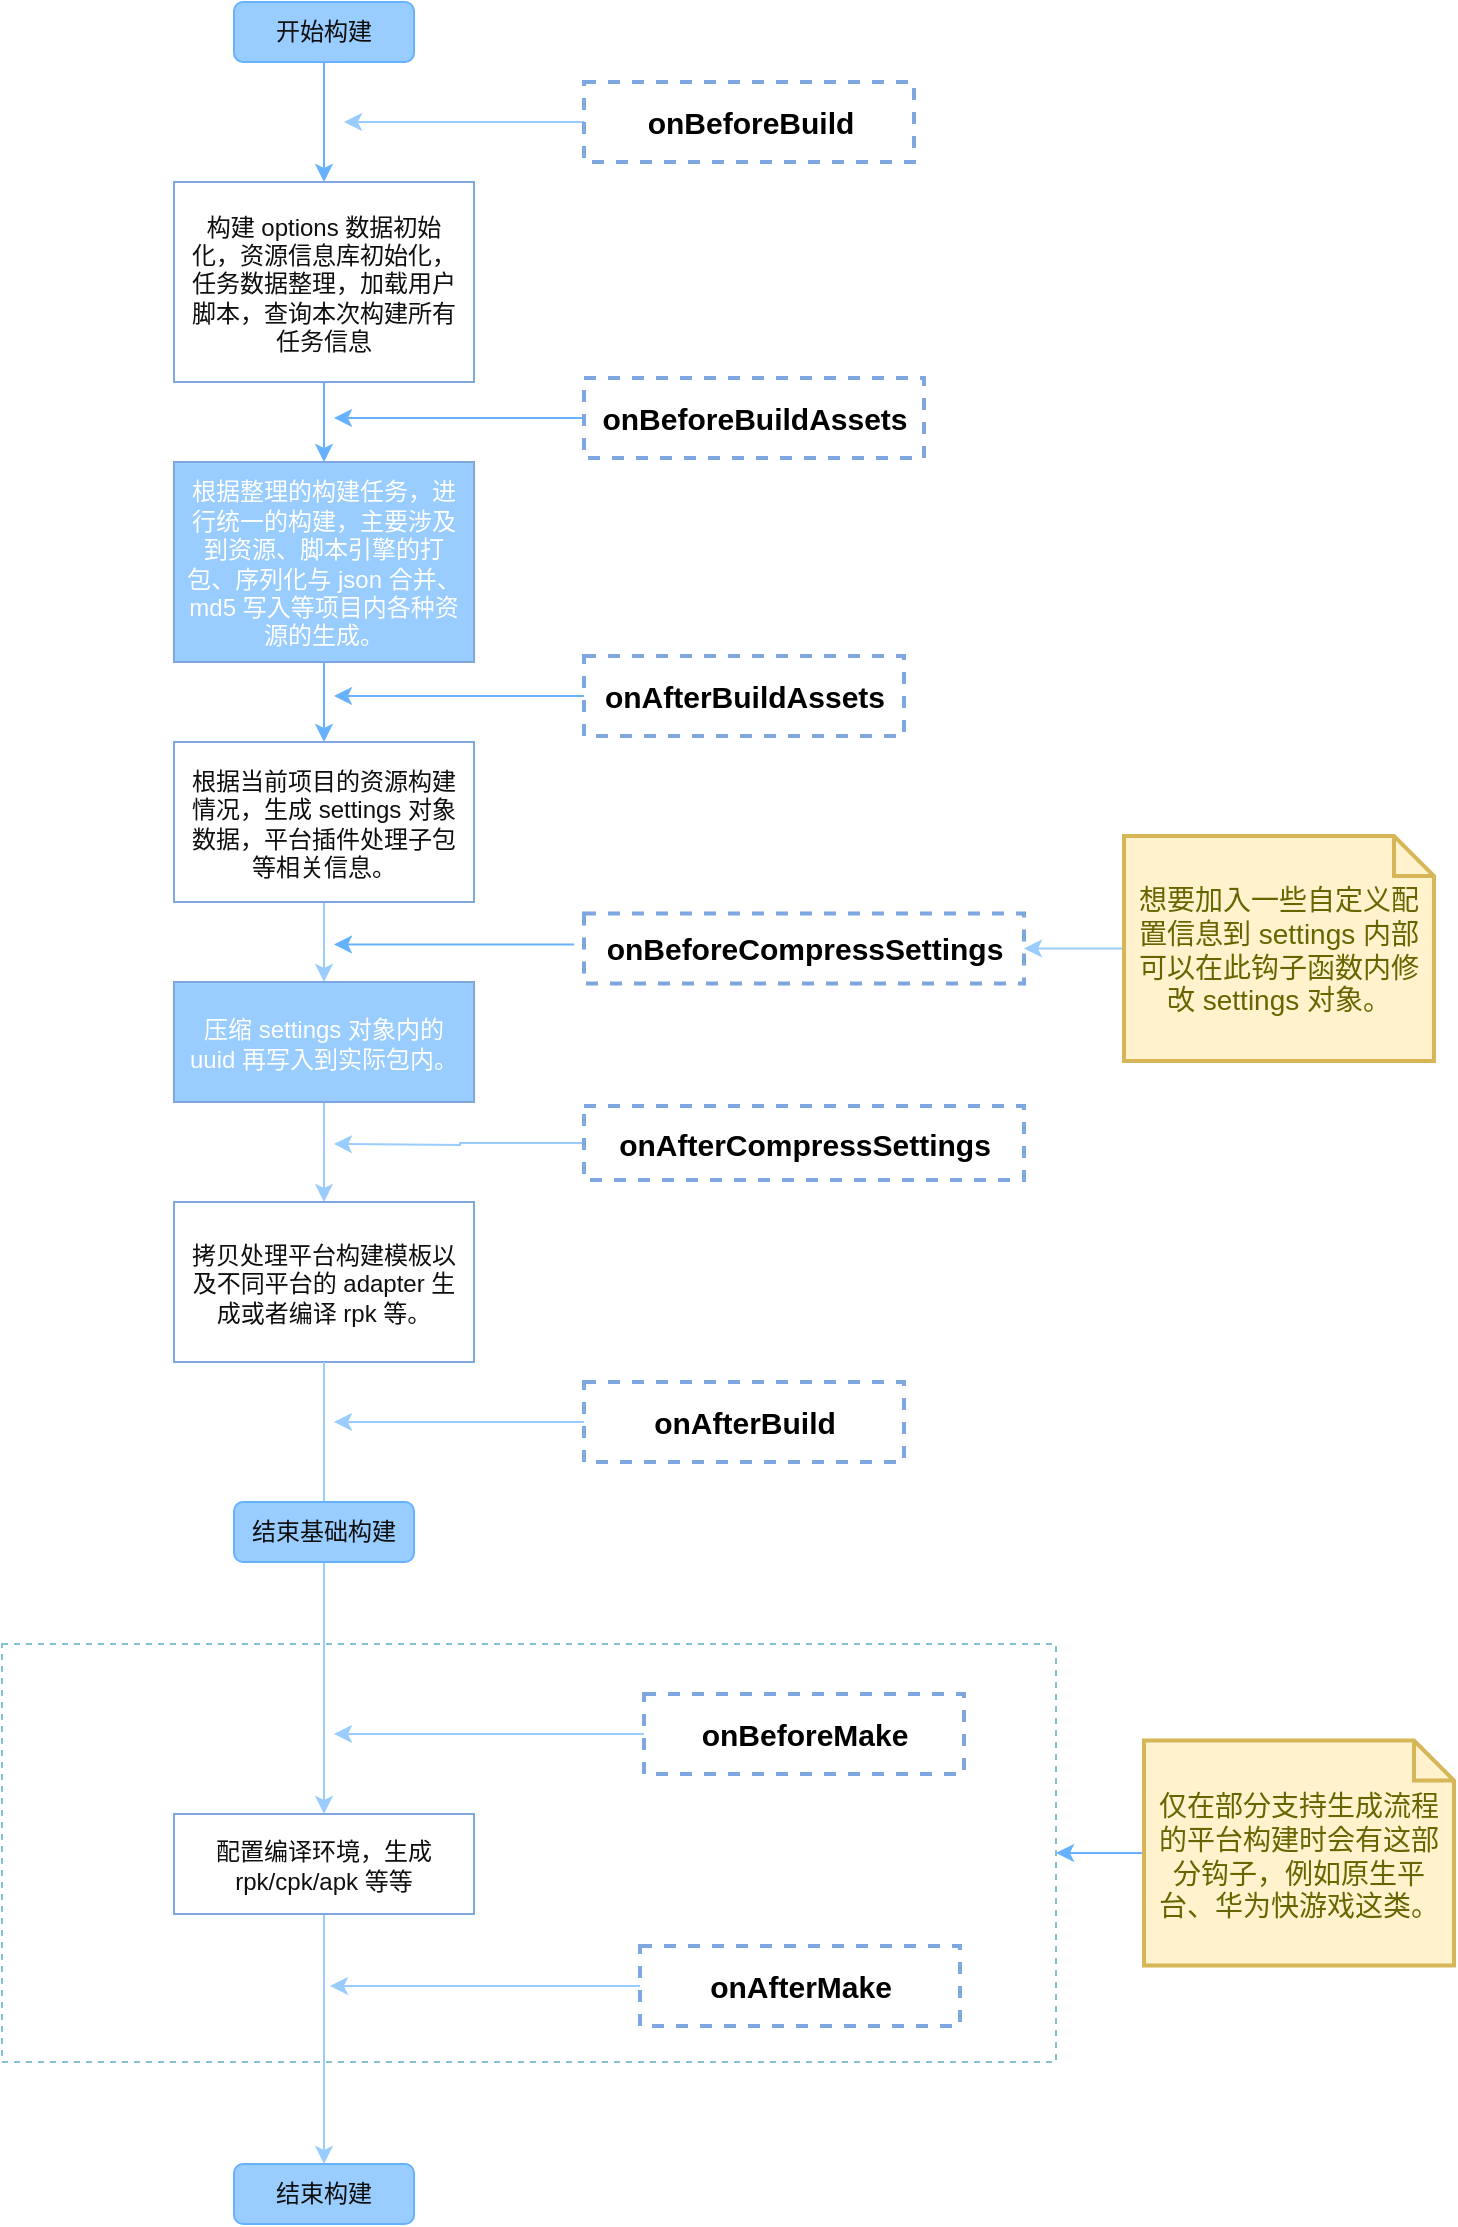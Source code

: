 <mxfile version="13.10.0" type="embed">
    <diagram id="6hGFLwfOUW9BJ-s0fimq" name="Page-1">
        <mxGraphModel dx="1630" dy="1015" grid="0" gridSize="10" guides="1" tooltips="1" connect="1" arrows="1" fold="1" page="1" pageScale="1" pageWidth="900" pageHeight="1200" background="#ffffff" math="0" shadow="0">
            <root>
                <mxCell id="0"/>
                <mxCell id="1" parent="0"/>
                <mxCell id="53" style="edgeStyle=orthogonalEdgeStyle;rounded=0;orthogonalLoop=1;jettySize=auto;html=1;entryX=0.5;entryY=0;entryDx=0;entryDy=0;strokeColor=#66B2FF;" parent="1" target="58" edge="1">
                    <mxGeometry relative="1" as="geometry">
                        <mxPoint x="255" y="120" as="sourcePoint"/>
                    </mxGeometry>
                </mxCell>
                <mxCell id="55" style="edgeStyle=orthogonalEdgeStyle;rounded=0;orthogonalLoop=1;jettySize=auto;html=1;exitX=0.5;exitY=1;exitDx=0;exitDy=0;entryX=0.5;entryY=0;entryDx=0;entryDy=0;strokeColor=#66B2FF;" parent="1" source="56" target="58" edge="1">
                    <mxGeometry relative="1" as="geometry">
                        <mxPoint x="255" y="60" as="targetPoint"/>
                    </mxGeometry>
                </mxCell>
                <mxCell id="56" value="&lt;span&gt;开始构建&lt;/span&gt;" style="rounded=1;whiteSpace=wrap;html=1;strokeColor=#66B2FF;fillColor=#99CCFF;fontColor=#0F0F0F;" parent="1" vertex="1">
                    <mxGeometry x="210" y="30" width="90" height="30" as="geometry"/>
                </mxCell>
                <mxCell id="57" style="edgeStyle=orthogonalEdgeStyle;rounded=0;orthogonalLoop=1;jettySize=auto;html=1;entryX=0.5;entryY=0;entryDx=0;entryDy=0;strokeColor=#66B2FF;" parent="1" source="58" target="60" edge="1">
                    <mxGeometry relative="1" as="geometry"/>
                </mxCell>
                <mxCell id="58" value="构建 options 数据初始化，资源信息库初始化，任务数据整理，加载用户脚本，查询本次构建所有任务信息" style="rounded=0;whiteSpace=wrap;html=1;fillColor=none;strokeColor=#7EA6E0;fontColor=#0F0F0F;spacingTop=2;spacingLeft=4;spacingRight=4;" parent="1" vertex="1">
                    <mxGeometry x="180" y="120" width="150" height="100" as="geometry"/>
                </mxCell>
                <mxCell id="59" style="edgeStyle=orthogonalEdgeStyle;rounded=0;orthogonalLoop=1;jettySize=auto;html=1;entryX=0.5;entryY=0;entryDx=0;entryDy=0;strokeColor=#66B2FF;" parent="1" source="60" target="62" edge="1">
                    <mxGeometry relative="1" as="geometry"/>
                </mxCell>
                <mxCell id="60" value="根据整理的构建任务，进行统一的构建，主要涉及到资源、脚本引擎的打包、序列化与 json 合并、md5 写入等项目内各种资源的生成。" style="rounded=0;whiteSpace=wrap;html=1;fillColor=#99CCFF;strokeColor=#7EA6E0;fontColor=#FFFFFF;spacingTop=2;spacingLeft=4;spacingRight=4;align=center;" parent="1" vertex="1">
                    <mxGeometry x="180" y="260" width="150" height="100" as="geometry"/>
                </mxCell>
                <mxCell id="88" style="edgeStyle=orthogonalEdgeStyle;rounded=0;orthogonalLoop=1;jettySize=auto;html=1;exitX=0.5;exitY=1;exitDx=0;exitDy=0;strokeColor=#99CCFF;" parent="1" source="62" target="64" edge="1">
                    <mxGeometry relative="1" as="geometry"/>
                </mxCell>
                <mxCell id="62" value="根据当前项目的资源构建情况，生成 settings 对象数据，平台插件处理子包等相关信息。" style="rounded=0;whiteSpace=wrap;html=1;fillColor=none;strokeColor=#7EA6E0;fontColor=#0F0F0F;spacingTop=2;spacingLeft=4;spacingRight=4;" parent="1" vertex="1">
                    <mxGeometry x="180" y="400" width="150" height="80" as="geometry"/>
                </mxCell>
                <mxCell id="90" style="edgeStyle=orthogonalEdgeStyle;rounded=0;orthogonalLoop=1;jettySize=auto;html=1;exitX=0.5;exitY=1;exitDx=0;exitDy=0;entryX=0.5;entryY=0;entryDx=0;entryDy=0;strokeColor=#99CCFF;" parent="1" source="64" target="89" edge="1">
                    <mxGeometry relative="1" as="geometry"/>
                </mxCell>
                <mxCell id="64" value="压缩 settings 对象内的 uuid 再写入到实际包内。" style="rounded=0;whiteSpace=wrap;html=1;fillColor=#99CCFF;strokeColor=#7EA6E0;fontColor=#FFFFFF;spacingTop=2;spacingLeft=4;spacingRight=4;" parent="1" vertex="1">
                    <mxGeometry x="180" y="520" width="150" height="60" as="geometry"/>
                </mxCell>
                <mxCell id="65" value="&lt;span&gt;结束构建&lt;/span&gt;" style="rounded=1;whiteSpace=wrap;html=1;strokeColor=#66B2FF;fillColor=#99CCFF;fontColor=#0F0F0F;" parent="1" vertex="1">
                    <mxGeometry x="210" y="1111" width="90" height="30" as="geometry"/>
                </mxCell>
                <mxCell id="68" style="edgeStyle=orthogonalEdgeStyle;rounded=0;orthogonalLoop=1;jettySize=auto;html=1;strokeColor=#66B2FF;fontColor=#0F0F0F;" parent="1" source="69" edge="1">
                    <mxGeometry relative="1" as="geometry">
                        <mxPoint x="260" y="238" as="targetPoint"/>
                    </mxGeometry>
                </mxCell>
                <mxCell id="69" value="&lt;font color=&quot;#000000&quot; style=&quot;font-size: 15px&quot;&gt;onBeforeBuildAssets&lt;/font&gt;" style="html=1;fontColor=#FAFFFF;fontStyle=1;align=center;verticalAlign=middle;spacing=0;labelBorderColor=none;fillColor=none;dashed=1;strokeWidth=2;strokeColor=#7EA6E0;spacingLeft=0;spacingTop=0;labelBackgroundColor=none;fontSize=15;" parent="1" vertex="1">
                    <mxGeometry x="385" y="218" width="170" height="40" as="geometry"/>
                </mxCell>
                <mxCell id="70" style="edgeStyle=orthogonalEdgeStyle;rounded=0;orthogonalLoop=1;jettySize=auto;html=1;strokeColor=#66B2FF;fontColor=#0F0F0F;" parent="1" source="71" edge="1">
                    <mxGeometry relative="1" as="geometry">
                        <mxPoint x="260" y="377" as="targetPoint"/>
                    </mxGeometry>
                </mxCell>
                <mxCell id="71" value="&lt;font color=&quot;#000000&quot; style=&quot;font-size: 15px&quot;&gt;onAfterBuildAssets&lt;/font&gt;" style="html=1;fontColor=#FAFFFF;fontStyle=1;align=center;verticalAlign=middle;spacing=0;labelBorderColor=none;fillColor=none;dashed=1;strokeWidth=2;strokeColor=#7EA6E0;spacingLeft=0;spacingTop=0;labelBackgroundColor=none;fontSize=15;" parent="1" vertex="1">
                    <mxGeometry x="385" y="357" width="160" height="40" as="geometry"/>
                </mxCell>
                <mxCell id="72" value="&lt;font color=&quot;#000000&quot; style=&quot;font-size: 15px&quot;&gt;onBeforeCompressSettings&lt;/font&gt;" style="html=1;fontColor=#FAFFFF;fontStyle=1;align=center;verticalAlign=middle;spacing=0;labelBorderColor=none;fillColor=none;dashed=1;strokeWidth=2;strokeColor=#7EA6E0;spacingLeft=0;spacingTop=0;labelBackgroundColor=none;fontSize=15;" parent="1" vertex="1">
                    <mxGeometry x="385" y="485.75" width="220" height="35" as="geometry"/>
                </mxCell>
                <mxCell id="73" style="edgeStyle=orthogonalEdgeStyle;rounded=0;orthogonalLoop=1;jettySize=auto;html=1;strokeColor=#66B2FF;fontColor=#0F0F0F;fontStyle=1" parent="1" edge="1">
                    <mxGeometry relative="1" as="geometry">
                        <mxPoint x="260" y="501.25" as="targetPoint"/>
                        <mxPoint x="380" y="501.25" as="sourcePoint"/>
                    </mxGeometry>
                </mxCell>
                <mxCell id="93" style="edgeStyle=orthogonalEdgeStyle;rounded=0;orthogonalLoop=1;jettySize=auto;html=1;exitX=0;exitY=0.5;exitDx=0;exitDy=0;strokeColor=#99CCFF;" parent="1" source="74" edge="1">
                    <mxGeometry relative="1" as="geometry">
                        <mxPoint x="260" y="601" as="targetPoint"/>
                    </mxGeometry>
                </mxCell>
                <mxCell id="74" value="&lt;font color=&quot;#000000&quot; style=&quot;font-size: 15px&quot;&gt;onAfterCompressSettings&lt;/font&gt;" style="html=1;fontColor=#FAFFFF;fontStyle=1;align=center;verticalAlign=middle;spacing=0;labelBorderColor=none;fillColor=none;dashed=1;strokeWidth=2;strokeColor=#7EA6E0;spacingLeft=0;spacingTop=0;labelBackgroundColor=none;fontSize=15;" parent="1" vertex="1">
                    <mxGeometry x="385" y="582" width="220" height="37" as="geometry"/>
                </mxCell>
                <mxCell id="94" style="edgeStyle=orthogonalEdgeStyle;rounded=0;orthogonalLoop=1;jettySize=auto;html=1;entryX=1;entryY=0.5;entryDx=0;entryDy=0;strokeColor=#99CCFF;" parent="1" source="76" target="72" edge="1">
                    <mxGeometry relative="1" as="geometry"/>
                </mxCell>
                <mxCell id="76" value="想要加入一些自定义配置信息到 settings 内部可以在此钩子函数内修改 settings 对象。" style="shape=note;strokeWidth=2;fontSize=14;size=20;whiteSpace=wrap;html=1;fillColor=#fff2cc;strokeColor=#d6b656;fontColor=#666600;labelBackgroundColor=none;align=center;spacingTop=2;spacingLeft=2;spacingRight=2;" parent="1" vertex="1">
                    <mxGeometry x="655" y="447" width="155" height="112.5" as="geometry"/>
                </mxCell>
                <mxCell id="86" style="edgeStyle=orthogonalEdgeStyle;rounded=0;orthogonalLoop=1;jettySize=auto;html=1;exitX=0;exitY=0.5;exitDx=0;exitDy=0;strokeColor=#99CCFF;" parent="1" source="81" edge="1">
                    <mxGeometry relative="1" as="geometry">
                        <mxPoint x="265" y="90" as="targetPoint"/>
                    </mxGeometry>
                </mxCell>
                <mxCell id="81" value="&lt;font color=&quot;#000000&quot; style=&quot;font-size: 15px&quot;&gt;onBeforeBuild&lt;/font&gt;" style="html=1;fontColor=#FAFFFF;fontStyle=1;align=center;verticalAlign=middle;spacing=0;labelBorderColor=none;fillColor=none;dashed=1;strokeWidth=2;strokeColor=#7EA6E0;spacingLeft=0;spacingTop=0;labelBackgroundColor=none;fontSize=15;" parent="1" vertex="1">
                    <mxGeometry x="385" y="70" width="165" height="40" as="geometry"/>
                </mxCell>
                <mxCell id="84" style="edgeStyle=orthogonalEdgeStyle;rounded=0;orthogonalLoop=1;jettySize=auto;html=1;strokeColor=#99CCFF;" parent="1" source="83" edge="1">
                    <mxGeometry relative="1" as="geometry">
                        <mxPoint x="260" y="740" as="targetPoint"/>
                    </mxGeometry>
                </mxCell>
                <mxCell id="83" value="&lt;font color=&quot;#000000&quot; style=&quot;font-size: 15px&quot;&gt;onAfterBuild&lt;/font&gt;" style="html=1;fontColor=#FAFFFF;fontStyle=1;align=center;verticalAlign=middle;spacing=0;labelBorderColor=none;fillColor=none;dashed=1;strokeWidth=2;strokeColor=#7EA6E0;spacingLeft=0;spacingTop=0;labelBackgroundColor=none;fontSize=15;" parent="1" vertex="1">
                    <mxGeometry x="385" y="720" width="160" height="40" as="geometry"/>
                </mxCell>
                <mxCell id="91" style="edgeStyle=orthogonalEdgeStyle;rounded=0;orthogonalLoop=1;jettySize=auto;html=1;exitX=0.5;exitY=1;exitDx=0;exitDy=0;entryX=0.5;entryY=0;entryDx=0;entryDy=0;strokeColor=#99CCFF;" parent="1" source="95" target="65" edge="1">
                    <mxGeometry relative="1" as="geometry"/>
                </mxCell>
                <mxCell id="89" value="拷贝处理平台构建模板以及不同平台的 adapter 生成或者编译 rpk 等。" style="rounded=0;whiteSpace=wrap;html=1;fillColor=none;strokeColor=#7EA6E0;fontColor=#0F0F0F;spacingTop=2;spacingLeft=4;spacingRight=4;" parent="1" vertex="1">
                    <mxGeometry x="180" y="630" width="150" height="80" as="geometry"/>
                </mxCell>
                <mxCell id="95" value="配置编译环境，生成 rpk/cpk/apk 等等" style="rounded=0;whiteSpace=wrap;html=1;fillColor=none;strokeColor=#7EA6E0;fontColor=#0F0F0F;spacingTop=2;spacingLeft=4;spacingRight=4;" vertex="1" parent="1">
                    <mxGeometry x="180" y="936" width="150" height="50" as="geometry"/>
                </mxCell>
                <mxCell id="96" style="edgeStyle=orthogonalEdgeStyle;rounded=0;orthogonalLoop=1;jettySize=auto;html=1;exitX=0.5;exitY=1;exitDx=0;exitDy=0;entryX=0.5;entryY=0;entryDx=0;entryDy=0;strokeColor=#99CCFF;" edge="1" parent="1" source="89" target="95">
                    <mxGeometry relative="1" as="geometry">
                        <mxPoint x="255" y="710" as="sourcePoint"/>
                        <mxPoint x="255" y="1240" as="targetPoint"/>
                    </mxGeometry>
                </mxCell>
                <mxCell id="98" value="&lt;span&gt;结束基础构建&lt;/span&gt;" style="rounded=1;whiteSpace=wrap;html=1;strokeColor=#66B2FF;fillColor=#99CCFF;fontColor=#0F0F0F;" vertex="1" parent="1">
                    <mxGeometry x="210" y="780" width="90" height="30" as="geometry"/>
                </mxCell>
                <mxCell id="99" style="edgeStyle=orthogonalEdgeStyle;rounded=0;orthogonalLoop=1;jettySize=auto;html=1;strokeColor=#99CCFF;" edge="1" parent="1" source="100">
                    <mxGeometry relative="1" as="geometry">
                        <mxPoint x="260" y="896" as="targetPoint"/>
                    </mxGeometry>
                </mxCell>
                <mxCell id="100" value="&lt;font color=&quot;#000000&quot; style=&quot;font-size: 15px&quot;&gt;onBeforeMake&lt;/font&gt;" style="html=1;fontColor=#FAFFFF;fontStyle=1;align=center;verticalAlign=middle;spacing=0;labelBorderColor=none;fillColor=none;dashed=1;strokeWidth=2;strokeColor=#7EA6E0;spacingLeft=0;spacingTop=0;labelBackgroundColor=none;fontSize=15;" vertex="1" parent="1">
                    <mxGeometry x="415" y="876" width="160" height="40" as="geometry"/>
                </mxCell>
                <mxCell id="101" style="edgeStyle=orthogonalEdgeStyle;rounded=0;orthogonalLoop=1;jettySize=auto;html=1;strokeColor=#99CCFF;" edge="1" parent="1" source="102">
                    <mxGeometry relative="1" as="geometry">
                        <mxPoint x="258" y="1022" as="targetPoint"/>
                    </mxGeometry>
                </mxCell>
                <mxCell id="102" value="&lt;font color=&quot;#000000&quot; style=&quot;font-size: 15px&quot;&gt;onAfterMake&lt;/font&gt;" style="html=1;fontColor=#FAFFFF;fontStyle=1;align=center;verticalAlign=middle;spacing=0;labelBorderColor=none;fillColor=none;dashed=1;strokeWidth=2;strokeColor=#7EA6E0;spacingLeft=0;spacingTop=0;labelBackgroundColor=none;fontSize=15;" vertex="1" parent="1">
                    <mxGeometry x="413" y="1002" width="160" height="40" as="geometry"/>
                </mxCell>
                <mxCell id="103" value="" style="rounded=0;whiteSpace=wrap;html=1;fillColor=none;dashed=1;strokeColor=#85C0D6;" vertex="1" parent="1">
                    <mxGeometry x="94" y="851" width="527" height="209" as="geometry"/>
                </mxCell>
                <mxCell id="105" value="" style="edgeStyle=orthogonalEdgeStyle;rounded=0;orthogonalLoop=1;jettySize=auto;html=1;fillColor=#1ba1e2;strokeColor=#66B2FF;" edge="1" parent="1" source="104" target="103">
                    <mxGeometry relative="1" as="geometry"/>
                </mxCell>
                <mxCell id="104" value="仅在部分支持生成流程的平台构建时会有这部分钩子，例如原生平台、华为快游戏这类。" style="shape=note;strokeWidth=2;fontSize=14;size=20;whiteSpace=wrap;html=1;fillColor=#fff2cc;strokeColor=#d6b656;fontColor=#666600;labelBackgroundColor=none;align=center;spacingTop=2;spacingLeft=2;spacingRight=2;" vertex="1" parent="1">
                    <mxGeometry x="665" y="899.25" width="155" height="112.5" as="geometry"/>
                </mxCell>
            </root>
        </mxGraphModel>
    </diagram>
</mxfile>